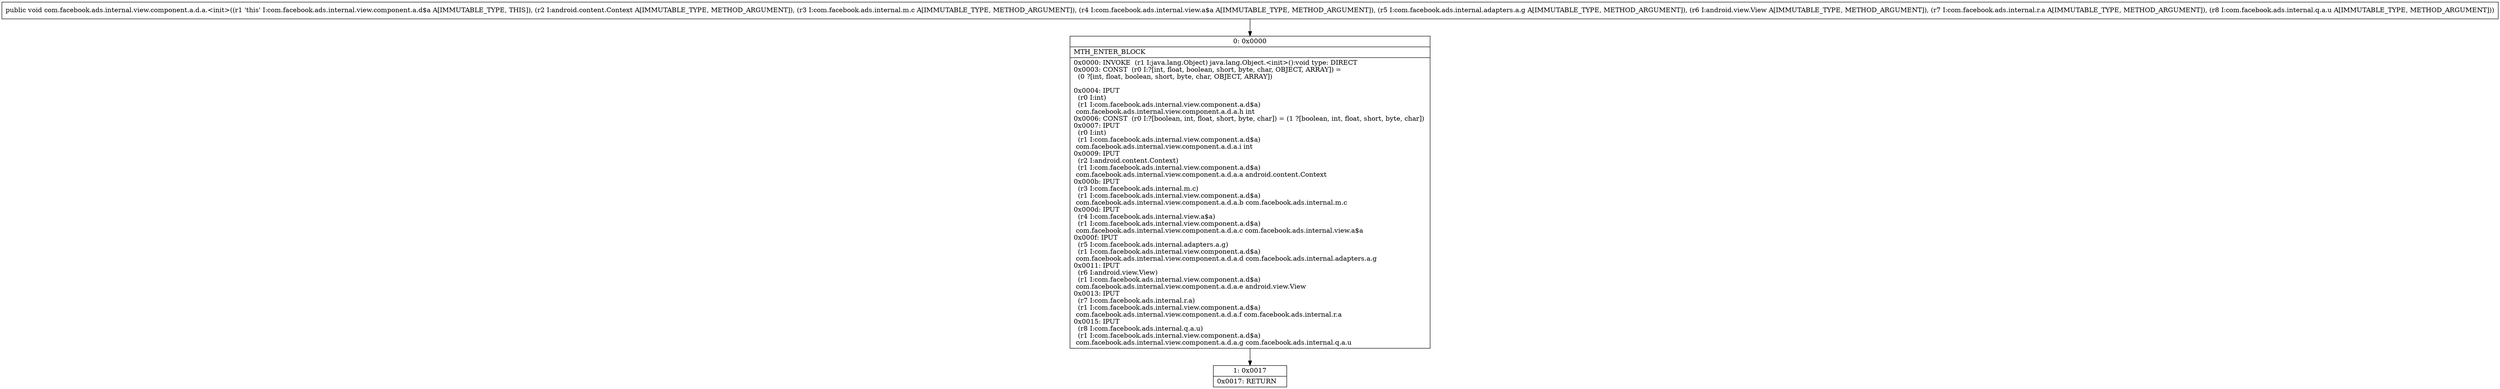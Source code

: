 digraph "CFG forcom.facebook.ads.internal.view.component.a.d.a.\<init\>(Landroid\/content\/Context;Lcom\/facebook\/ads\/internal\/m\/c;Lcom\/facebook\/ads\/internal\/view\/a$a;Lcom\/facebook\/ads\/internal\/adapters\/a\/g;Landroid\/view\/View;Lcom\/facebook\/ads\/internal\/r\/a;Lcom\/facebook\/ads\/internal\/q\/a\/u;)V" {
Node_0 [shape=record,label="{0\:\ 0x0000|MTH_ENTER_BLOCK\l|0x0000: INVOKE  (r1 I:java.lang.Object) java.lang.Object.\<init\>():void type: DIRECT \l0x0003: CONST  (r0 I:?[int, float, boolean, short, byte, char, OBJECT, ARRAY]) = \l  (0 ?[int, float, boolean, short, byte, char, OBJECT, ARRAY])\l \l0x0004: IPUT  \l  (r0 I:int)\l  (r1 I:com.facebook.ads.internal.view.component.a.d$a)\l com.facebook.ads.internal.view.component.a.d.a.h int \l0x0006: CONST  (r0 I:?[boolean, int, float, short, byte, char]) = (1 ?[boolean, int, float, short, byte, char]) \l0x0007: IPUT  \l  (r0 I:int)\l  (r1 I:com.facebook.ads.internal.view.component.a.d$a)\l com.facebook.ads.internal.view.component.a.d.a.i int \l0x0009: IPUT  \l  (r2 I:android.content.Context)\l  (r1 I:com.facebook.ads.internal.view.component.a.d$a)\l com.facebook.ads.internal.view.component.a.d.a.a android.content.Context \l0x000b: IPUT  \l  (r3 I:com.facebook.ads.internal.m.c)\l  (r1 I:com.facebook.ads.internal.view.component.a.d$a)\l com.facebook.ads.internal.view.component.a.d.a.b com.facebook.ads.internal.m.c \l0x000d: IPUT  \l  (r4 I:com.facebook.ads.internal.view.a$a)\l  (r1 I:com.facebook.ads.internal.view.component.a.d$a)\l com.facebook.ads.internal.view.component.a.d.a.c com.facebook.ads.internal.view.a$a \l0x000f: IPUT  \l  (r5 I:com.facebook.ads.internal.adapters.a.g)\l  (r1 I:com.facebook.ads.internal.view.component.a.d$a)\l com.facebook.ads.internal.view.component.a.d.a.d com.facebook.ads.internal.adapters.a.g \l0x0011: IPUT  \l  (r6 I:android.view.View)\l  (r1 I:com.facebook.ads.internal.view.component.a.d$a)\l com.facebook.ads.internal.view.component.a.d.a.e android.view.View \l0x0013: IPUT  \l  (r7 I:com.facebook.ads.internal.r.a)\l  (r1 I:com.facebook.ads.internal.view.component.a.d$a)\l com.facebook.ads.internal.view.component.a.d.a.f com.facebook.ads.internal.r.a \l0x0015: IPUT  \l  (r8 I:com.facebook.ads.internal.q.a.u)\l  (r1 I:com.facebook.ads.internal.view.component.a.d$a)\l com.facebook.ads.internal.view.component.a.d.a.g com.facebook.ads.internal.q.a.u \l}"];
Node_1 [shape=record,label="{1\:\ 0x0017|0x0017: RETURN   \l}"];
MethodNode[shape=record,label="{public void com.facebook.ads.internal.view.component.a.d.a.\<init\>((r1 'this' I:com.facebook.ads.internal.view.component.a.d$a A[IMMUTABLE_TYPE, THIS]), (r2 I:android.content.Context A[IMMUTABLE_TYPE, METHOD_ARGUMENT]), (r3 I:com.facebook.ads.internal.m.c A[IMMUTABLE_TYPE, METHOD_ARGUMENT]), (r4 I:com.facebook.ads.internal.view.a$a A[IMMUTABLE_TYPE, METHOD_ARGUMENT]), (r5 I:com.facebook.ads.internal.adapters.a.g A[IMMUTABLE_TYPE, METHOD_ARGUMENT]), (r6 I:android.view.View A[IMMUTABLE_TYPE, METHOD_ARGUMENT]), (r7 I:com.facebook.ads.internal.r.a A[IMMUTABLE_TYPE, METHOD_ARGUMENT]), (r8 I:com.facebook.ads.internal.q.a.u A[IMMUTABLE_TYPE, METHOD_ARGUMENT])) }"];
MethodNode -> Node_0;
Node_0 -> Node_1;
}

